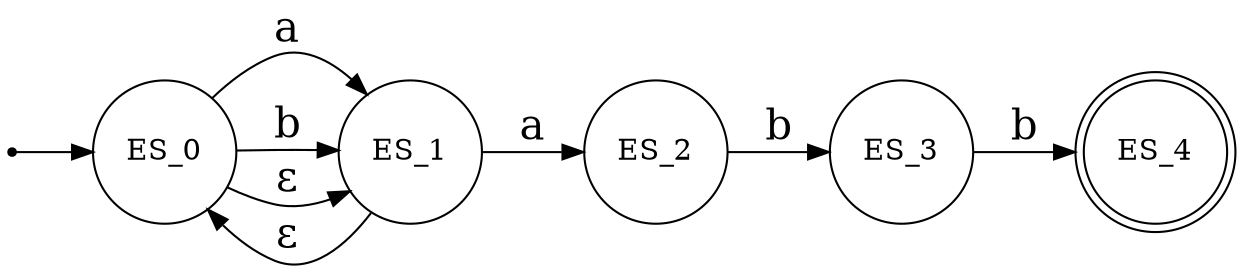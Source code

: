 #
# AFND para reconhecer (a|b)*abb
#
digraph reconhecer_exercicio {
  rankdir=LR;
  margin=0;

  start [shape = point];
  node [shape = circle];
  ES_0;
  ES_1;
  ES_2;
  ES_3;
  ES_4 [shape = doublecircle];  

  start -> ES_0;
  ES_0 -> ES_1 [label = "a", fontsize = "20pt"];
  ES_0 -> ES_1 [label = "b", fontsize = "20pt"];
  ES_0 -> ES_1 [ label = "&epsilon;", fontsize = "20pt" ];
  ES_1 -> ES_0 [ label = "&epsilon;", fontsize = "20pt" ];
  ES_1 -> ES_2 [label = "a", fontsize = "20pt"];
  ES_2 -> ES_3 [label = "b", fontsize = "20pt"];
  ES_3 -> ES_4 [label = "b", fontsize = "20pt"];
}